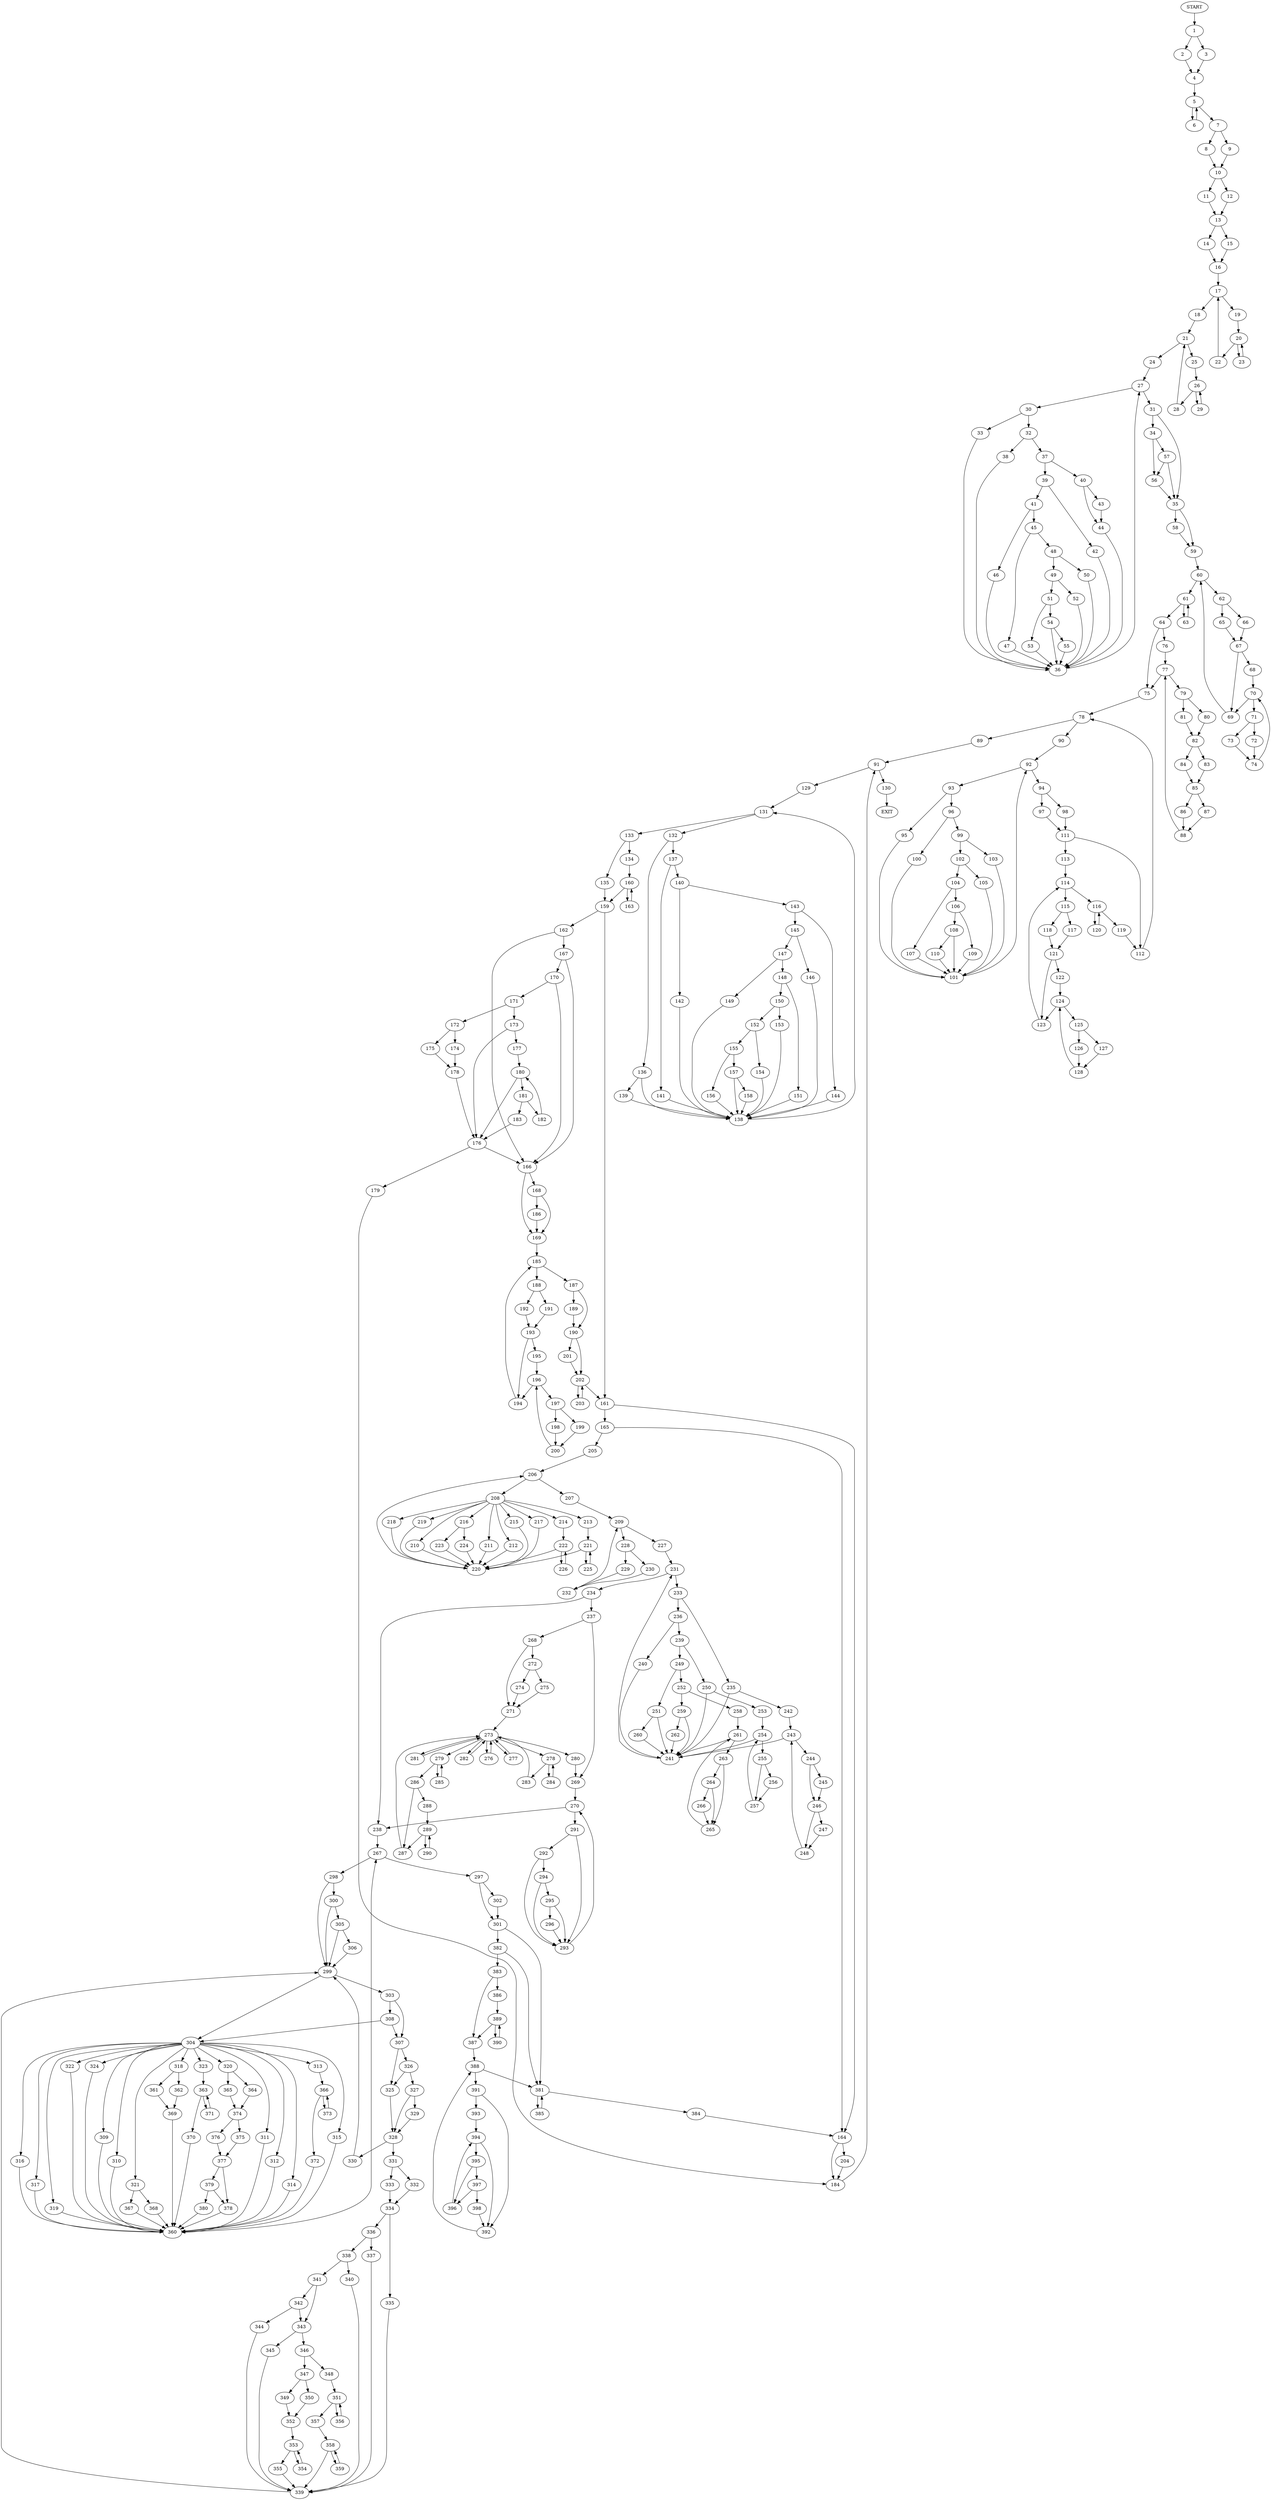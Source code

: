 digraph {
0 [label="START"]
399 [label="EXIT"]
0 -> 1
1 -> 2
1 -> 3
2 -> 4
3 -> 4
4 -> 5
5 -> 6
5 -> 7
6 -> 5
7 -> 8
7 -> 9
8 -> 10
9 -> 10
10 -> 11
10 -> 12
11 -> 13
12 -> 13
13 -> 14
13 -> 15
14 -> 16
15 -> 16
16 -> 17
17 -> 18
17 -> 19
19 -> 20
18 -> 21
20 -> 22
20 -> 23
22 -> 17
23 -> 20
21 -> 24
21 -> 25
25 -> 26
24 -> 27
26 -> 28
26 -> 29
28 -> 21
29 -> 26
27 -> 30
27 -> 31
30 -> 32
30 -> 33
31 -> 34
31 -> 35
33 -> 36
32 -> 37
32 -> 38
36 -> 27
38 -> 36
37 -> 39
37 -> 40
39 -> 41
39 -> 42
40 -> 43
40 -> 44
43 -> 44
44 -> 36
42 -> 36
41 -> 45
41 -> 46
45 -> 47
45 -> 48
46 -> 36
47 -> 36
48 -> 49
48 -> 50
50 -> 36
49 -> 51
49 -> 52
51 -> 53
51 -> 54
52 -> 36
53 -> 36
54 -> 36
54 -> 55
55 -> 36
34 -> 56
34 -> 57
35 -> 58
35 -> 59
57 -> 56
57 -> 35
56 -> 35
58 -> 59
59 -> 60
60 -> 61
60 -> 62
61 -> 63
61 -> 64
62 -> 65
62 -> 66
66 -> 67
65 -> 67
67 -> 68
67 -> 69
68 -> 70
69 -> 60
70 -> 71
70 -> 69
71 -> 72
71 -> 73
72 -> 74
73 -> 74
74 -> 70
64 -> 75
64 -> 76
63 -> 61
76 -> 77
75 -> 78
77 -> 75
77 -> 79
79 -> 80
79 -> 81
80 -> 82
81 -> 82
82 -> 83
82 -> 84
83 -> 85
84 -> 85
85 -> 86
85 -> 87
86 -> 88
87 -> 88
88 -> 77
78 -> 89
78 -> 90
89 -> 91
90 -> 92
92 -> 93
92 -> 94
93 -> 95
93 -> 96
94 -> 97
94 -> 98
96 -> 99
96 -> 100
95 -> 101
101 -> 92
99 -> 102
99 -> 103
100 -> 101
103 -> 101
102 -> 104
102 -> 105
105 -> 101
104 -> 106
104 -> 107
106 -> 108
106 -> 109
107 -> 101
109 -> 101
108 -> 101
108 -> 110
110 -> 101
97 -> 111
98 -> 111
111 -> 112
111 -> 113
113 -> 114
112 -> 78
114 -> 115
114 -> 116
115 -> 117
115 -> 118
116 -> 119
116 -> 120
117 -> 121
118 -> 121
121 -> 122
121 -> 123
123 -> 114
122 -> 124
124 -> 125
124 -> 123
125 -> 126
125 -> 127
126 -> 128
127 -> 128
128 -> 124
119 -> 112
120 -> 116
91 -> 129
91 -> 130
130 -> 399
129 -> 131
131 -> 132
131 -> 133
133 -> 134
133 -> 135
132 -> 136
132 -> 137
136 -> 138
136 -> 139
137 -> 140
137 -> 141
138 -> 131
139 -> 138
140 -> 142
140 -> 143
141 -> 138
143 -> 144
143 -> 145
142 -> 138
145 -> 146
145 -> 147
144 -> 138
146 -> 138
147 -> 148
147 -> 149
149 -> 138
148 -> 150
148 -> 151
150 -> 152
150 -> 153
151 -> 138
152 -> 154
152 -> 155
153 -> 138
155 -> 156
155 -> 157
154 -> 138
156 -> 138
157 -> 138
157 -> 158
158 -> 138
135 -> 159
134 -> 160
159 -> 161
159 -> 162
160 -> 159
160 -> 163
163 -> 160
161 -> 164
161 -> 165
162 -> 166
162 -> 167
166 -> 168
166 -> 169
167 -> 166
167 -> 170
170 -> 171
170 -> 166
171 -> 172
171 -> 173
172 -> 174
172 -> 175
173 -> 176
173 -> 177
174 -> 178
175 -> 178
178 -> 176
176 -> 166
176 -> 179
177 -> 180
180 -> 176
180 -> 181
181 -> 182
181 -> 183
183 -> 176
182 -> 180
179 -> 184
184 -> 91
169 -> 185
168 -> 186
168 -> 169
186 -> 169
185 -> 187
185 -> 188
187 -> 189
187 -> 190
188 -> 191
188 -> 192
192 -> 193
191 -> 193
193 -> 194
193 -> 195
194 -> 185
195 -> 196
196 -> 197
196 -> 194
197 -> 198
197 -> 199
198 -> 200
199 -> 200
200 -> 196
189 -> 190
190 -> 201
190 -> 202
201 -> 202
202 -> 203
202 -> 161
203 -> 202
164 -> 204
164 -> 184
165 -> 164
165 -> 205
205 -> 206
206 -> 207
206 -> 208
207 -> 209
208 -> 210
208 -> 211
208 -> 212
208 -> 213
208 -> 214
208 -> 215
208 -> 216
208 -> 217
208 -> 218
208 -> 219
217 -> 220
219 -> 220
215 -> 220
212 -> 220
218 -> 220
211 -> 220
213 -> 221
210 -> 220
214 -> 222
216 -> 223
216 -> 224
220 -> 206
223 -> 220
224 -> 220
221 -> 220
221 -> 225
225 -> 221
222 -> 220
222 -> 226
226 -> 222
209 -> 227
209 -> 228
228 -> 229
228 -> 230
227 -> 231
229 -> 232
230 -> 232
232 -> 209
231 -> 233
231 -> 234
233 -> 235
233 -> 236
234 -> 237
234 -> 238
236 -> 239
236 -> 240
235 -> 241
235 -> 242
241 -> 231
242 -> 243
243 -> 244
243 -> 241
244 -> 245
244 -> 246
245 -> 246
246 -> 247
246 -> 248
247 -> 248
248 -> 243
239 -> 249
239 -> 250
240 -> 241
249 -> 251
249 -> 252
250 -> 241
250 -> 253
253 -> 254
254 -> 255
254 -> 241
255 -> 256
255 -> 257
256 -> 257
257 -> 254
252 -> 258
252 -> 259
251 -> 260
251 -> 241
260 -> 241
258 -> 261
259 -> 262
259 -> 241
262 -> 241
261 -> 241
261 -> 263
263 -> 264
263 -> 265
265 -> 261
264 -> 266
264 -> 265
266 -> 265
238 -> 267
237 -> 268
237 -> 269
269 -> 270
268 -> 271
268 -> 272
271 -> 273
272 -> 274
272 -> 275
275 -> 271
274 -> 271
273 -> 276
273 -> 277
273 -> 278
273 -> 279
273 -> 280
273 -> 281
273 -> 282
280 -> 269
281 -> 273
276 -> 273
277 -> 273
278 -> 283
278 -> 284
282 -> 273
279 -> 285
279 -> 286
285 -> 279
286 -> 287
286 -> 288
287 -> 273
288 -> 289
289 -> 287
289 -> 290
290 -> 289
284 -> 278
283 -> 273
270 -> 291
270 -> 238
291 -> 292
291 -> 293
292 -> 294
292 -> 293
293 -> 270
294 -> 295
294 -> 293
295 -> 296
295 -> 293
296 -> 293
267 -> 297
267 -> 298
298 -> 299
298 -> 300
297 -> 301
297 -> 302
299 -> 303
299 -> 304
300 -> 299
300 -> 305
305 -> 299
305 -> 306
306 -> 299
303 -> 307
303 -> 308
304 -> 309
304 -> 310
304 -> 311
304 -> 312
304 -> 313
304 -> 314
304 -> 315
304 -> 316
304 -> 317
304 -> 318
304 -> 319
304 -> 320
304 -> 321
304 -> 322
304 -> 323
304 -> 324
308 -> 307
308 -> 304
307 -> 325
307 -> 326
326 -> 325
326 -> 327
325 -> 328
327 -> 329
327 -> 328
328 -> 330
328 -> 331
329 -> 328
330 -> 299
331 -> 332
331 -> 333
332 -> 334
333 -> 334
334 -> 335
334 -> 336
336 -> 337
336 -> 338
335 -> 339
339 -> 299
337 -> 339
338 -> 340
338 -> 341
340 -> 339
341 -> 342
341 -> 343
342 -> 343
342 -> 344
343 -> 345
343 -> 346
344 -> 339
346 -> 347
346 -> 348
345 -> 339
347 -> 349
347 -> 350
348 -> 351
350 -> 352
349 -> 352
352 -> 353
353 -> 354
353 -> 355
354 -> 353
355 -> 339
351 -> 356
351 -> 357
357 -> 358
356 -> 351
358 -> 339
358 -> 359
359 -> 358
317 -> 360
319 -> 360
315 -> 360
314 -> 360
324 -> 360
318 -> 361
318 -> 362
322 -> 360
323 -> 363
310 -> 360
311 -> 360
320 -> 364
320 -> 365
309 -> 360
313 -> 366
316 -> 360
312 -> 360
321 -> 367
321 -> 368
360 -> 267
362 -> 369
361 -> 369
369 -> 360
367 -> 360
368 -> 360
363 -> 370
363 -> 371
370 -> 360
371 -> 363
366 -> 372
366 -> 373
372 -> 360
373 -> 366
365 -> 374
364 -> 374
374 -> 375
374 -> 376
376 -> 377
375 -> 377
377 -> 378
377 -> 379
379 -> 378
379 -> 380
378 -> 360
380 -> 360
302 -> 301
301 -> 381
301 -> 382
382 -> 381
382 -> 383
381 -> 384
381 -> 385
383 -> 386
383 -> 387
387 -> 388
386 -> 389
389 -> 387
389 -> 390
390 -> 389
388 -> 381
388 -> 391
391 -> 392
391 -> 393
392 -> 388
393 -> 394
394 -> 392
394 -> 395
395 -> 396
395 -> 397
397 -> 398
397 -> 396
396 -> 394
398 -> 392
385 -> 381
384 -> 164
204 -> 184
}
